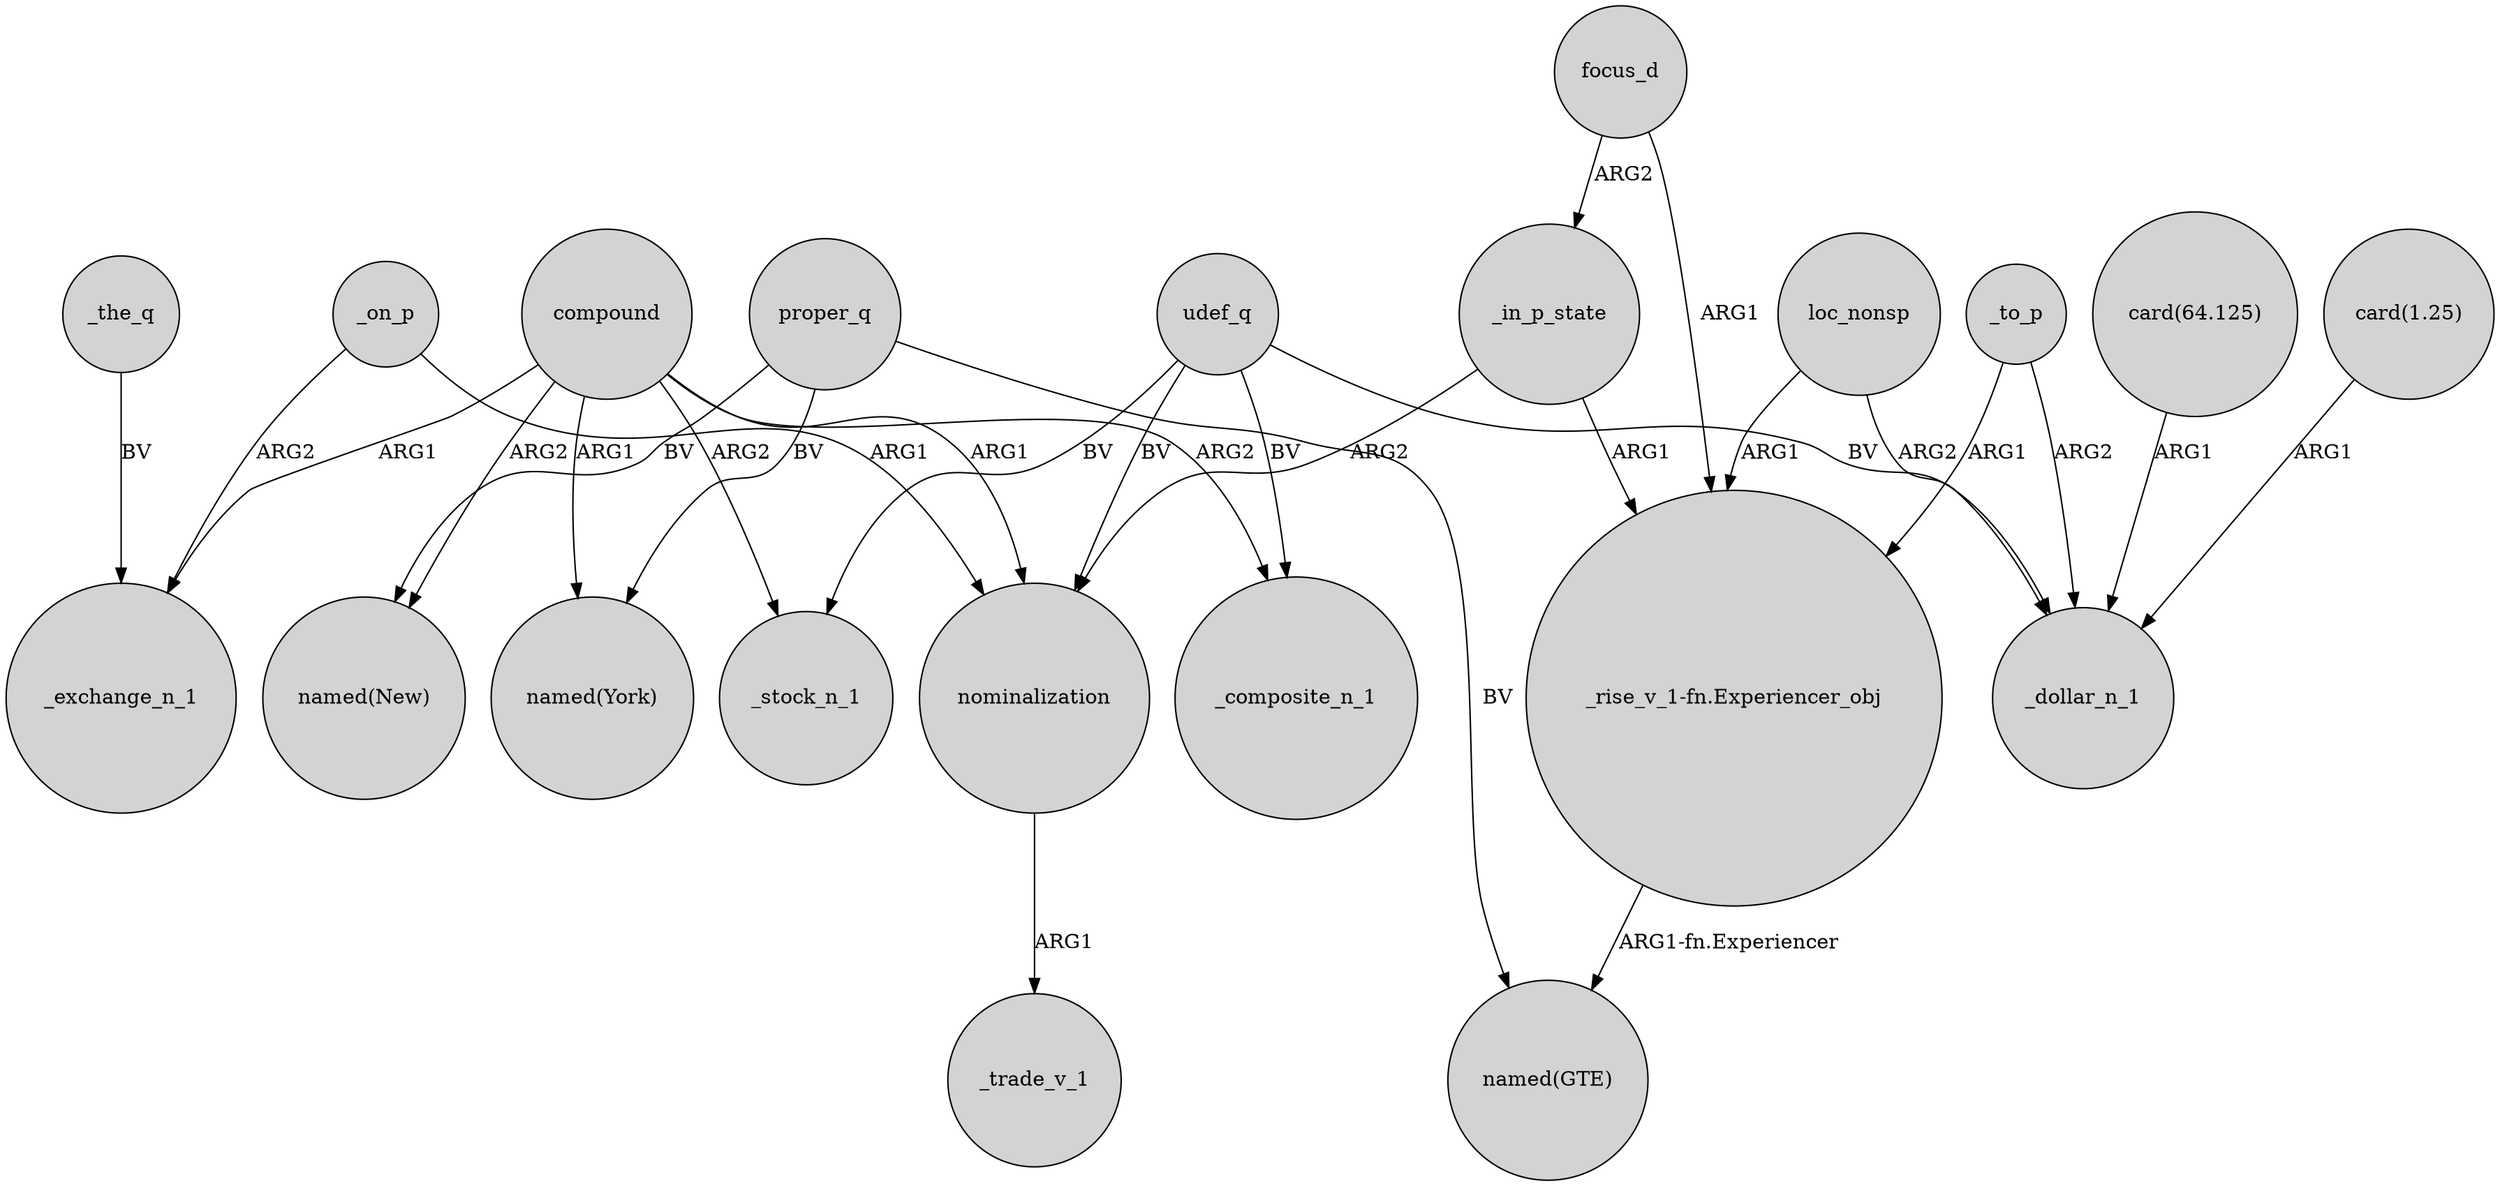 digraph {
	node [shape=circle style=filled]
	_on_p -> nominalization [label=ARG1]
	_in_p_state -> nominalization [label=ARG2]
	focus_d -> _in_p_state [label=ARG2]
	loc_nonsp -> "_rise_v_1-fn.Experiencer_obj" [label=ARG1]
	loc_nonsp -> _dollar_n_1 [label=ARG2]
	compound -> "named(New)" [label=ARG2]
	proper_q -> "named(New)" [label=BV]
	udef_q -> nominalization [label=BV]
	_in_p_state -> "_rise_v_1-fn.Experiencer_obj" [label=ARG1]
	_to_p -> _dollar_n_1 [label=ARG2]
	_on_p -> _exchange_n_1 [label=ARG2]
	compound -> _exchange_n_1 [label=ARG1]
	proper_q -> "named(York)" [label=BV]
	compound -> nominalization [label=ARG1]
	udef_q -> _stock_n_1 [label=BV]
	compound -> _stock_n_1 [label=ARG2]
	udef_q -> _dollar_n_1 [label=BV]
	focus_d -> "_rise_v_1-fn.Experiencer_obj" [label=ARG1]
	"_rise_v_1-fn.Experiencer_obj" -> "named(GTE)" [label="ARG1-fn.Experiencer"]
	udef_q -> _composite_n_1 [label=BV]
	"card(64.125)" -> _dollar_n_1 [label=ARG1]
	_to_p -> "_rise_v_1-fn.Experiencer_obj" [label=ARG1]
	compound -> "named(York)" [label=ARG1]
	_the_q -> _exchange_n_1 [label=BV]
	"card(1.25)" -> _dollar_n_1 [label=ARG1]
	compound -> _composite_n_1 [label=ARG2]
	nominalization -> _trade_v_1 [label=ARG1]
	proper_q -> "named(GTE)" [label=BV]
}

